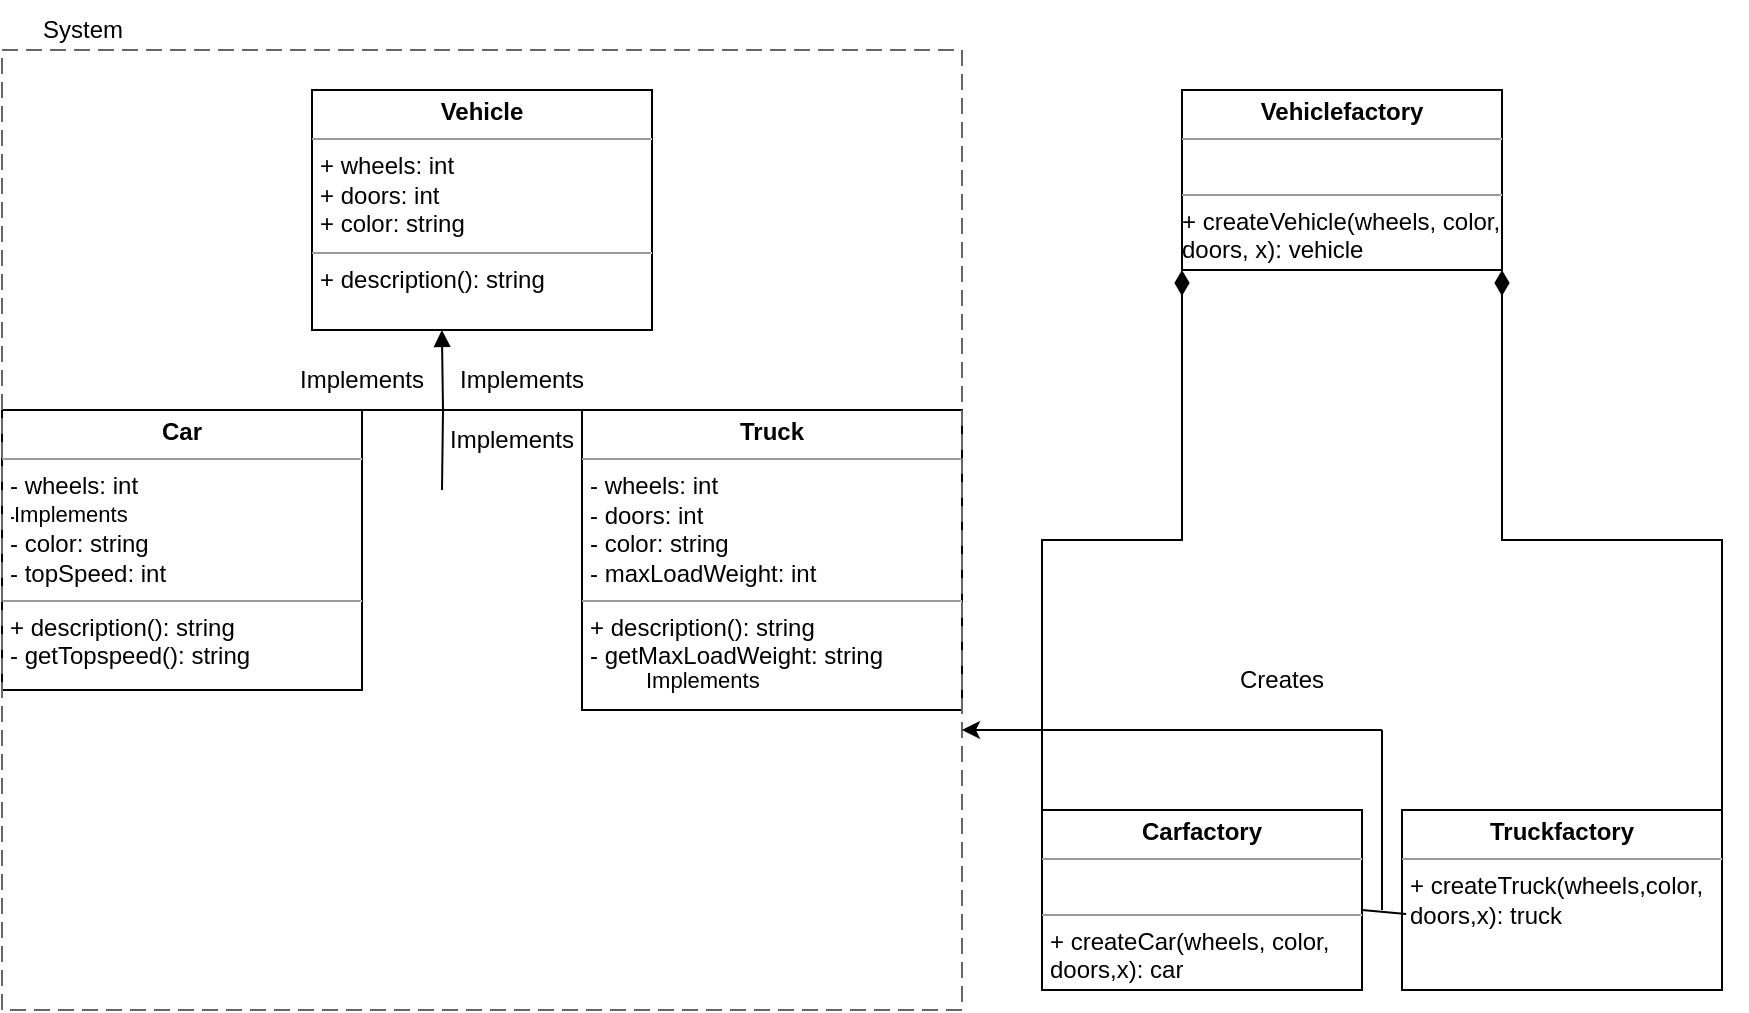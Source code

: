 <mxfile version="20.5.1" type="github">
  <diagram id="Z07VEW7ExZhfEEL5qyLE" name="Page-1">
    <mxGraphModel dx="2062" dy="1154" grid="1" gridSize="10" guides="1" tooltips="1" connect="1" arrows="1" fold="1" page="1" pageScale="1" pageWidth="827" pageHeight="1169" math="0" shadow="0">
      <root>
        <mxCell id="0" />
        <mxCell id="1" parent="0" />
        <mxCell id="2actKGFVwo6aQXfbjhT4-5" value="&lt;p style=&quot;margin:0px;margin-top:4px;text-align:center;&quot;&gt;&lt;b&gt;Vehicle&lt;/b&gt;&lt;/p&gt;&lt;hr size=&quot;1&quot;&gt;&lt;p style=&quot;margin:0px;margin-left:4px;&quot;&gt;+ wheels: int&lt;/p&gt;&lt;p style=&quot;margin:0px;margin-left:4px;&quot;&gt;+ doors: int&lt;/p&gt;&lt;p style=&quot;margin:0px;margin-left:4px;&quot;&gt;&lt;span style=&quot;background-color: initial;&quot;&gt;+ color: string&lt;/span&gt;&lt;/p&gt;&lt;hr size=&quot;1&quot;&gt;&lt;p style=&quot;margin:0px;margin-left:4px;&quot;&gt;+ description(): string&lt;/p&gt;" style="verticalAlign=top;align=left;overflow=fill;fontSize=12;fontFamily=Helvetica;html=1;" parent="1" vertex="1">
          <mxGeometry x="155" y="80" width="170" height="120" as="geometry" />
        </mxCell>
        <mxCell id="2actKGFVwo6aQXfbjhT4-6" value="&lt;p style=&quot;margin:0px;margin-top:4px;text-align:center;&quot;&gt;&lt;b&gt;Car&lt;/b&gt;&lt;/p&gt;&lt;hr size=&quot;1&quot;&gt;&lt;p style=&quot;margin:0px;margin-left:4px;&quot;&gt;- wheels: int&lt;/p&gt;&lt;p style=&quot;margin:0px;margin-left:4px;&quot;&gt;- doors: int&lt;/p&gt;&lt;p style=&quot;margin:0px;margin-left:4px;&quot;&gt;- color: string&lt;/p&gt;&lt;p style=&quot;margin:0px;margin-left:4px;&quot;&gt;- topSpeed: int&lt;/p&gt;&lt;hr size=&quot;1&quot;&gt;&lt;p style=&quot;margin:0px;margin-left:4px;&quot;&gt;+ description(): string&lt;/p&gt;&lt;p style=&quot;margin:0px;margin-left:4px;&quot;&gt;- getTopspeed(): string&lt;/p&gt;&lt;p style=&quot;margin:0px;margin-left:4px;&quot;&gt;&lt;br&gt;&lt;/p&gt;" style="verticalAlign=top;align=left;overflow=fill;fontSize=12;fontFamily=Helvetica;html=1;" parent="1" vertex="1">
          <mxGeometry y="240" width="180" height="140" as="geometry" />
        </mxCell>
        <mxCell id="2actKGFVwo6aQXfbjhT4-7" value="&lt;p style=&quot;margin:0px;margin-top:4px;text-align:center;&quot;&gt;&lt;b&gt;Truck&lt;/b&gt;&lt;/p&gt;&lt;hr size=&quot;1&quot;&gt;&lt;p style=&quot;margin:0px;margin-left:4px;&quot;&gt;- wheels: int&lt;/p&gt;&lt;p style=&quot;margin:0px;margin-left:4px;&quot;&gt;- doors: int&lt;/p&gt;&lt;p style=&quot;margin:0px;margin-left:4px;&quot;&gt;- color: string&lt;/p&gt;&lt;p style=&quot;margin:0px;margin-left:4px;&quot;&gt;- maxLoadWeight: int&lt;/p&gt;&lt;hr size=&quot;1&quot;&gt;&lt;p style=&quot;margin:0px;margin-left:4px;&quot;&gt;+ description(): string&lt;/p&gt;&lt;p style=&quot;margin:0px;margin-left:4px;&quot;&gt;- getMaxLoadWeight: string&lt;/p&gt;" style="verticalAlign=top;align=left;overflow=fill;fontSize=12;fontFamily=Helvetica;html=1;" parent="1" vertex="1">
          <mxGeometry x="290" y="240" width="190" height="150" as="geometry" />
        </mxCell>
        <object placeholders="1" c4Name="System name" c4Type="SystemScopeBoundary" c4Application="Software System" label="&#xa;&lt;span style=&quot;color: rgb(0, 0, 0); font-family: Helvetica; font-size: 11px; font-style: normal; font-variant-ligatures: normal; font-variant-caps: normal; font-weight: 400; letter-spacing: normal; orphans: 2; text-align: left; text-indent: 0px; text-transform: none; widows: 2; word-spacing: 0px; -webkit-text-stroke-width: 0px; background-color: rgb(255, 255, 255); text-decoration-thickness: initial; text-decoration-style: initial; text-decoration-color: initial; float: none; display: inline !important;&quot;&gt;Implements&lt;/span&gt;&#xa;&#xa;" id="2actKGFVwo6aQXfbjhT4-8">
          <mxCell style="strokeWidth=1;shadow=0;dashed=1;align=left;html=1;shape=mxgraph.mockup.text.textBox;fontColor=#333333;align=left;fontSize=11;spacingLeft=4;spacingTop=-3;strokeColor=#666666;mainText=;dashPattern=8 4;fontFamily=Helvetica;fillColor=none;recursiveResize=0;connectable=0;" parent="1" vertex="1">
            <mxGeometry y="60" width="480" height="480" as="geometry" />
          </mxCell>
        </object>
        <mxCell id="2actKGFVwo6aQXfbjhT4-9" value="System" style="text;html=1;align=center;verticalAlign=middle;resizable=0;points=[];autosize=1;strokeColor=none;fillColor=none;" parent="1" vertex="1">
          <mxGeometry x="10" y="35" width="60" height="30" as="geometry" />
        </mxCell>
        <mxCell id="2actKGFVwo6aQXfbjhT4-17" value="Implements" style="endArrow=block;endFill=1;html=1;edgeStyle=orthogonalEdgeStyle;align=left;verticalAlign=top;rounded=0;entryX=0.382;entryY=1;entryDx=0;entryDy=0;entryPerimeter=0;" parent="1" target="2actKGFVwo6aQXfbjhT4-5" edge="1">
          <mxGeometry x="-1" y="-128" relative="1" as="geometry">
            <mxPoint x="220" y="280" as="sourcePoint" />
            <mxPoint x="380" y="360" as="targetPoint" />
            <mxPoint x="-28" y="80" as="offset" />
          </mxGeometry>
        </mxCell>
        <mxCell id="2actKGFVwo6aQXfbjhT4-23" value="" style="endArrow=none;html=1;rounded=0;" parent="1" edge="1">
          <mxGeometry relative="1" as="geometry">
            <mxPoint x="180" y="240" as="sourcePoint" />
            <mxPoint x="290" y="240" as="targetPoint" />
          </mxGeometry>
        </mxCell>
        <mxCell id="2actKGFVwo6aQXfbjhT4-29" value="Implements&lt;br&gt;" style="text;html=1;strokeColor=none;fillColor=none;align=center;verticalAlign=middle;whiteSpace=wrap;rounded=0;" parent="1" vertex="1">
          <mxGeometry x="220" y="210" width="80" height="30" as="geometry" />
        </mxCell>
        <mxCell id="2actKGFVwo6aQXfbjhT4-30" value="Implements&lt;br&gt;" style="text;html=1;strokeColor=none;fillColor=none;align=center;verticalAlign=middle;whiteSpace=wrap;rounded=0;" parent="1" vertex="1">
          <mxGeometry x="140" y="210" width="80" height="30" as="geometry" />
        </mxCell>
        <mxCell id="2actKGFVwo6aQXfbjhT4-31" value="Implements&lt;br&gt;" style="text;html=1;strokeColor=none;fillColor=none;align=center;verticalAlign=middle;whiteSpace=wrap;rounded=0;" parent="1" vertex="1">
          <mxGeometry x="220" y="250" width="70" height="10" as="geometry" />
        </mxCell>
        <object placeholders="1" c4Name="System name" c4Type="SystemScopeBoundary" c4Application="Software System" label="&#xa;&lt;span style=&quot;color: rgb(0, 0, 0); font-family: Helvetica; font-size: 11px; font-style: normal; font-variant-ligatures: normal; font-variant-caps: normal; font-weight: 400; letter-spacing: normal; orphans: 2; text-align: left; text-indent: 0px; text-transform: none; widows: 2; word-spacing: 0px; -webkit-text-stroke-width: 0px; background-color: rgb(255, 255, 255); text-decoration-thickness: initial; text-decoration-style: initial; text-decoration-color: initial; float: none; display: inline !important;&quot;&gt;Implements&lt;/span&gt;&#xa;&#xa;" id="2actKGFVwo6aQXfbjhT4-32">
          <mxCell style="strokeWidth=1;shadow=0;dashed=1;align=left;html=1;shape=mxgraph.mockup.text.textBox;fontColor=#333333;align=left;fontSize=11;spacingLeft=4;spacingTop=-3;strokeColor=#666666;mainText=;dashPattern=8 4;fontFamily=Helvetica;fillColor=none;recursiveResize=0;connectable=0;" parent="1" vertex="1">
            <mxGeometry y="60" width="480" height="480" as="geometry" />
          </mxCell>
        </object>
        <mxCell id="2actKGFVwo6aQXfbjhT4-33" value="&lt;p style=&quot;margin:0px;margin-top:4px;text-align:center;&quot;&gt;&lt;b&gt;Truckfactory&lt;/b&gt;&lt;/p&gt;&lt;hr size=&quot;1&quot;&gt;&lt;p style=&quot;margin:0px;margin-left:4px;&quot;&gt;&lt;/p&gt;&lt;p style=&quot;margin:0px;margin-left:4px;&quot;&gt;+ createTruck(wheels,color,&lt;/p&gt;&lt;p style=&quot;margin:0px;margin-left:4px;&quot;&gt;doors,x): truck&lt;/p&gt;" style="verticalAlign=top;align=left;overflow=fill;fontSize=12;fontFamily=Helvetica;html=1;" parent="1" vertex="1">
          <mxGeometry x="700" y="440" width="160" height="90" as="geometry" />
        </mxCell>
        <mxCell id="2actKGFVwo6aQXfbjhT4-34" value="&lt;p style=&quot;margin:0px;margin-top:4px;text-align:center;&quot;&gt;&lt;b&gt;Carfactory&lt;/b&gt;&lt;/p&gt;&lt;hr size=&quot;1&quot;&gt;&lt;p style=&quot;margin:0px;margin-left:4px;&quot;&gt;&lt;br&gt;&lt;/p&gt;&lt;hr size=&quot;1&quot;&gt;&lt;p style=&quot;margin:0px;margin-left:4px;&quot;&gt;+ createCar(wheels, color,&lt;/p&gt;&lt;p style=&quot;margin:0px;margin-left:4px;&quot;&gt;doors,x): car&lt;/p&gt;" style="verticalAlign=top;align=left;overflow=fill;fontSize=12;fontFamily=Helvetica;html=1;" parent="1" vertex="1">
          <mxGeometry x="520" y="440" width="160" height="90" as="geometry" />
        </mxCell>
        <mxCell id="2actKGFVwo6aQXfbjhT4-35" value="" style="endArrow=classic;html=1;rounded=0;" parent="1" edge="1">
          <mxGeometry width="50" height="50" relative="1" as="geometry">
            <mxPoint x="690" y="400" as="sourcePoint" />
            <mxPoint x="480" y="400" as="targetPoint" />
          </mxGeometry>
        </mxCell>
        <mxCell id="2actKGFVwo6aQXfbjhT4-36" value="" style="endArrow=none;html=1;rounded=0;" parent="1" edge="1">
          <mxGeometry width="50" height="50" relative="1" as="geometry">
            <mxPoint x="690" y="400" as="sourcePoint" />
            <mxPoint x="690" y="490" as="targetPoint" />
          </mxGeometry>
        </mxCell>
        <mxCell id="2actKGFVwo6aQXfbjhT4-37" value="" style="endArrow=none;html=1;rounded=0;entryX=0.013;entryY=0.578;entryDx=0;entryDy=0;entryPerimeter=0;" parent="1" target="2actKGFVwo6aQXfbjhT4-33" edge="1">
          <mxGeometry width="50" height="50" relative="1" as="geometry">
            <mxPoint x="680" y="490" as="sourcePoint" />
            <mxPoint x="360" y="350" as="targetPoint" />
          </mxGeometry>
        </mxCell>
        <mxCell id="2actKGFVwo6aQXfbjhT4-38" value="Creates" style="text;html=1;strokeColor=none;fillColor=none;align=center;verticalAlign=middle;whiteSpace=wrap;rounded=0;" parent="1" vertex="1">
          <mxGeometry x="610" y="360" width="60" height="30" as="geometry" />
        </mxCell>
        <mxCell id="2actKGFVwo6aQXfbjhT4-39" value="&lt;p style=&quot;margin:0px;margin-top:4px;text-align:center;&quot;&gt;&lt;b&gt;Vehiclefactory&lt;/b&gt;&lt;/p&gt;&lt;hr size=&quot;1&quot;&gt;&lt;p style=&quot;margin:0px;margin-left:4px;&quot;&gt;&lt;br&gt;&lt;/p&gt;&lt;hr size=&quot;1&quot;&gt;+ createVehicle(wheels, color,&lt;br&gt;doors, x): vehicle&lt;br&gt;&lt;p style=&quot;margin:0px;margin-left:4px;&quot;&gt;&lt;br&gt;&lt;/p&gt;" style="verticalAlign=top;align=left;overflow=fill;fontSize=12;fontFamily=Helvetica;html=1;" parent="1" vertex="1">
          <mxGeometry x="590" y="80" width="160" height="90" as="geometry" />
        </mxCell>
        <mxCell id="2actKGFVwo6aQXfbjhT4-47" value="" style="html=1;endArrow=diamondThin;endFill=1;edgeStyle=elbowEdgeStyle;elbow=vertical;endSize=10;rounded=0;exitX=0;exitY=0;exitDx=0;exitDy=0;entryX=0;entryY=1;entryDx=0;entryDy=0;" parent="1" source="2actKGFVwo6aQXfbjhT4-34" target="2actKGFVwo6aQXfbjhT4-39" edge="1">
          <mxGeometry width="160" relative="1" as="geometry">
            <mxPoint x="510" y="440" as="sourcePoint" />
            <mxPoint x="670" y="440" as="targetPoint" />
          </mxGeometry>
        </mxCell>
        <mxCell id="2actKGFVwo6aQXfbjhT4-48" value="" style="html=1;endArrow=diamondThin;endFill=1;edgeStyle=elbowEdgeStyle;elbow=vertical;endSize=10;rounded=0;entryX=1;entryY=1;entryDx=0;entryDy=0;" parent="1" target="2actKGFVwo6aQXfbjhT4-39" edge="1">
          <mxGeometry width="160" relative="1" as="geometry">
            <mxPoint x="860" y="440" as="sourcePoint" />
            <mxPoint x="1020" y="440" as="targetPoint" />
          </mxGeometry>
        </mxCell>
      </root>
    </mxGraphModel>
  </diagram>
</mxfile>
